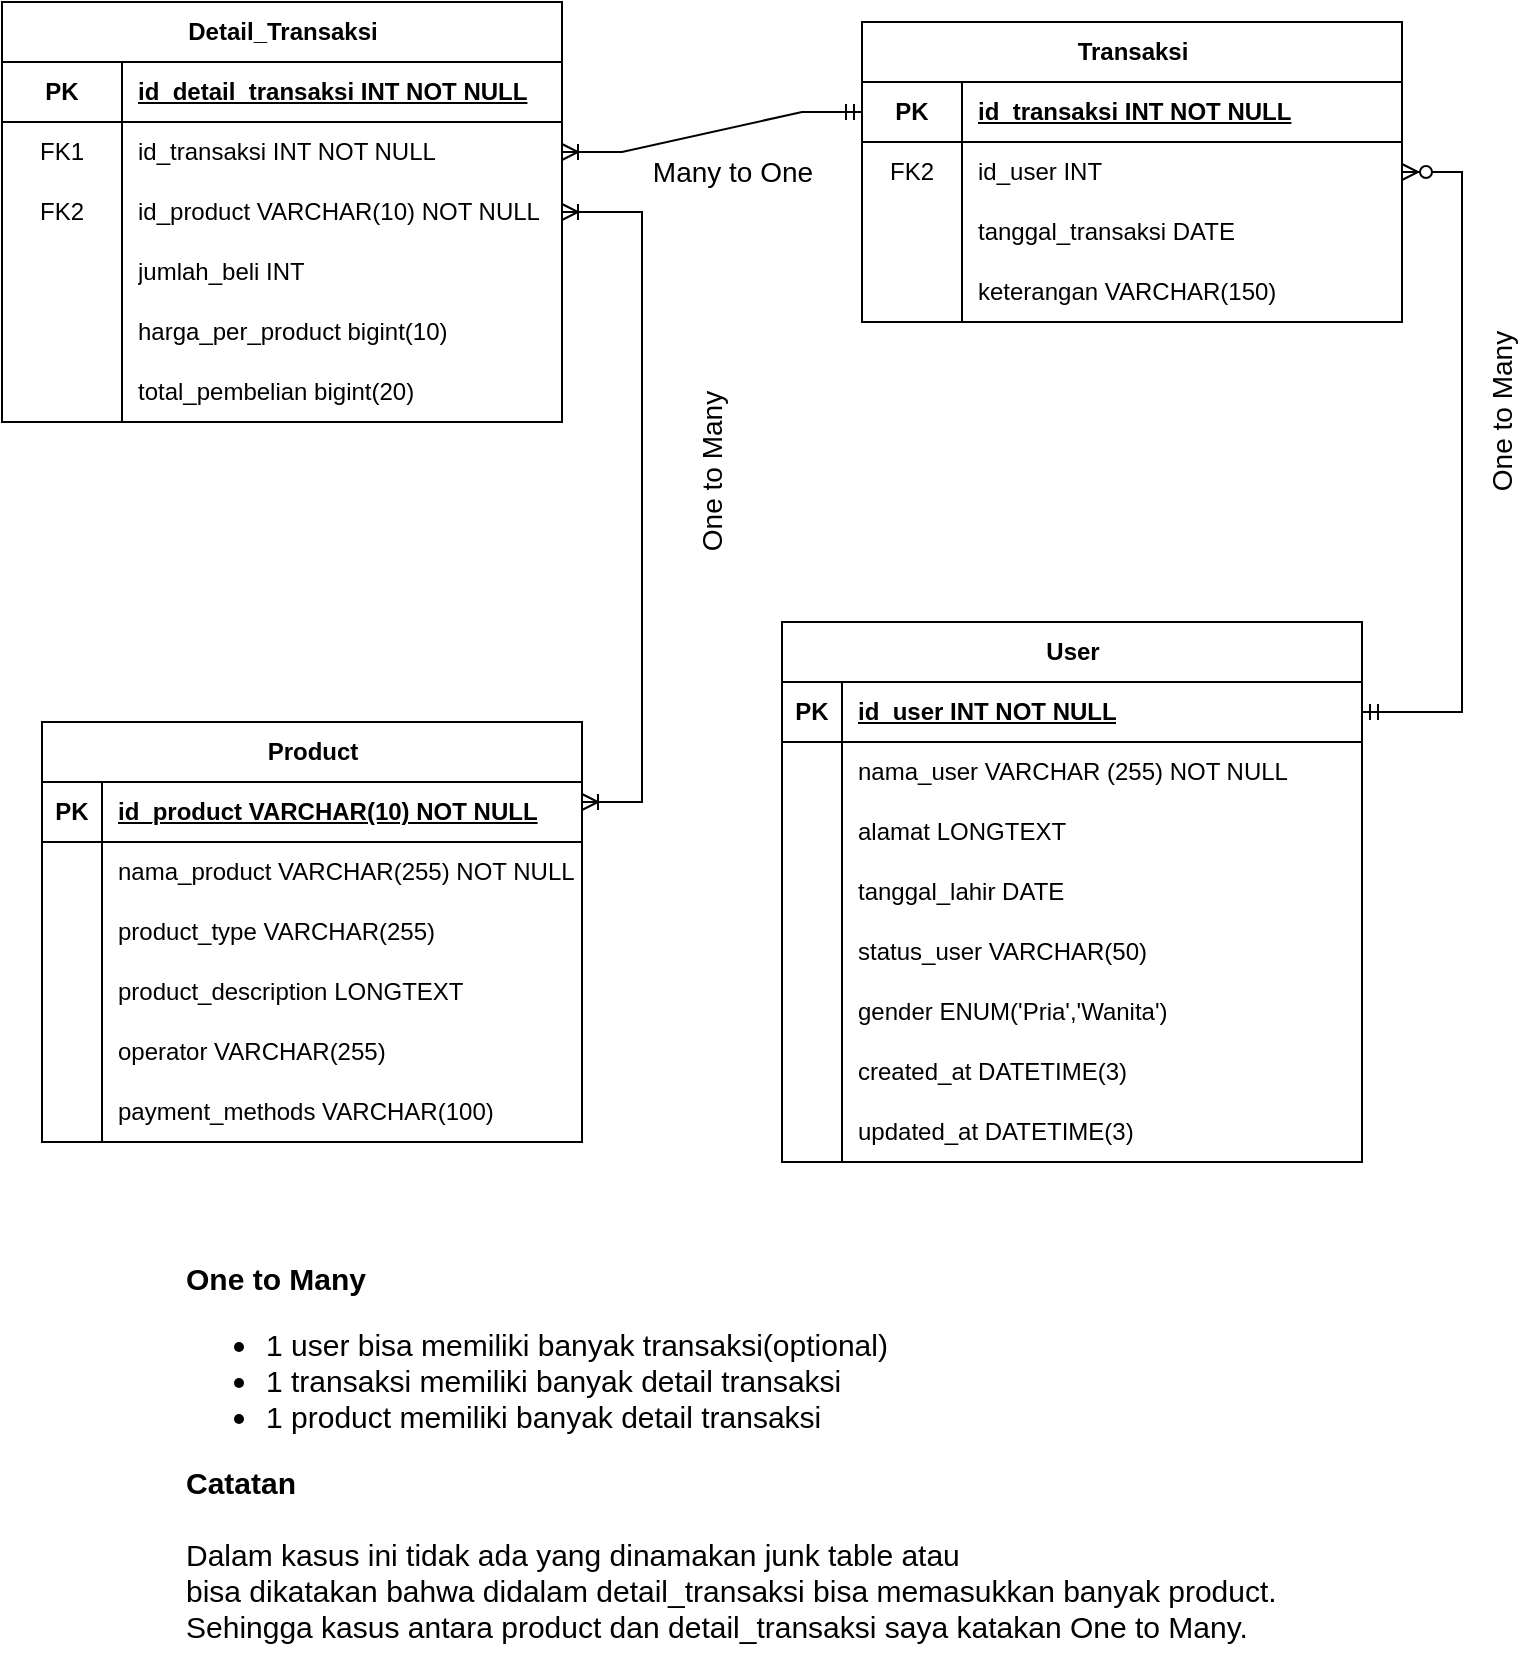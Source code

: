 <mxfile version="21.7.2" type="device">
  <diagram id="R2lEEEUBdFMjLlhIrx00" name="Page-1">
    <mxGraphModel dx="1434" dy="828" grid="1" gridSize="10" guides="1" tooltips="1" connect="1" arrows="1" fold="1" page="1" pageScale="1" pageWidth="850" pageHeight="1100" math="0" shadow="0" extFonts="Permanent Marker^https://fonts.googleapis.com/css?family=Permanent+Marker">
      <root>
        <mxCell id="0" />
        <mxCell id="1" parent="0" />
        <mxCell id="DZ_Etsqo2_gzv5wT6md9-34" value="Detail_Transaksi" style="shape=table;startSize=30;container=1;collapsible=1;childLayout=tableLayout;fixedRows=1;rowLines=0;fontStyle=1;align=center;resizeLast=1;html=1;" parent="1" vertex="1">
          <mxGeometry x="60" y="150" width="280" height="210" as="geometry" />
        </mxCell>
        <mxCell id="DZ_Etsqo2_gzv5wT6md9-35" value="" style="shape=tableRow;horizontal=0;startSize=0;swimlaneHead=0;swimlaneBody=0;fillColor=none;collapsible=0;dropTarget=0;points=[[0,0.5],[1,0.5]];portConstraint=eastwest;top=0;left=0;right=0;bottom=1;" parent="DZ_Etsqo2_gzv5wT6md9-34" vertex="1">
          <mxGeometry y="30" width="280" height="30" as="geometry" />
        </mxCell>
        <mxCell id="DZ_Etsqo2_gzv5wT6md9-36" value="PK" style="shape=partialRectangle;connectable=0;fillColor=none;top=0;left=0;bottom=0;right=0;fontStyle=1;overflow=hidden;whiteSpace=wrap;html=1;" parent="DZ_Etsqo2_gzv5wT6md9-35" vertex="1">
          <mxGeometry width="60" height="30" as="geometry">
            <mxRectangle width="60" height="30" as="alternateBounds" />
          </mxGeometry>
        </mxCell>
        <mxCell id="DZ_Etsqo2_gzv5wT6md9-37" value="id_detail_transaksi INT NOT NULL" style="shape=partialRectangle;connectable=0;fillColor=none;top=0;left=0;bottom=0;right=0;align=left;spacingLeft=6;fontStyle=5;overflow=hidden;whiteSpace=wrap;html=1;" parent="DZ_Etsqo2_gzv5wT6md9-35" vertex="1">
          <mxGeometry x="60" width="220" height="30" as="geometry">
            <mxRectangle width="220" height="30" as="alternateBounds" />
          </mxGeometry>
        </mxCell>
        <mxCell id="hs4XnoJbw1uBeZagdPsW-24" style="shape=tableRow;horizontal=0;startSize=0;swimlaneHead=0;swimlaneBody=0;fillColor=none;collapsible=0;dropTarget=0;points=[[0,0.5],[1,0.5]];portConstraint=eastwest;top=0;left=0;right=0;bottom=0;" parent="DZ_Etsqo2_gzv5wT6md9-34" vertex="1">
          <mxGeometry y="60" width="280" height="30" as="geometry" />
        </mxCell>
        <mxCell id="hs4XnoJbw1uBeZagdPsW-25" value="FK1" style="shape=partialRectangle;connectable=0;fillColor=none;top=0;left=0;bottom=0;right=0;editable=1;overflow=hidden;whiteSpace=wrap;html=1;" parent="hs4XnoJbw1uBeZagdPsW-24" vertex="1">
          <mxGeometry width="60" height="30" as="geometry">
            <mxRectangle width="60" height="30" as="alternateBounds" />
          </mxGeometry>
        </mxCell>
        <mxCell id="hs4XnoJbw1uBeZagdPsW-26" value="id_transaksi INT NOT NULL" style="shape=partialRectangle;connectable=0;fillColor=none;top=0;left=0;bottom=0;right=0;align=left;spacingLeft=6;overflow=hidden;whiteSpace=wrap;html=1;" parent="hs4XnoJbw1uBeZagdPsW-24" vertex="1">
          <mxGeometry x="60" width="220" height="30" as="geometry">
            <mxRectangle width="220" height="30" as="alternateBounds" />
          </mxGeometry>
        </mxCell>
        <mxCell id="DZ_Etsqo2_gzv5wT6md9-38" value="" style="shape=tableRow;horizontal=0;startSize=0;swimlaneHead=0;swimlaneBody=0;fillColor=none;collapsible=0;dropTarget=0;points=[[0,0.5],[1,0.5]];portConstraint=eastwest;top=0;left=0;right=0;bottom=0;" parent="DZ_Etsqo2_gzv5wT6md9-34" vertex="1">
          <mxGeometry y="90" width="280" height="30" as="geometry" />
        </mxCell>
        <mxCell id="DZ_Etsqo2_gzv5wT6md9-39" value="FK2" style="shape=partialRectangle;connectable=0;fillColor=none;top=0;left=0;bottom=0;right=0;editable=1;overflow=hidden;whiteSpace=wrap;html=1;" parent="DZ_Etsqo2_gzv5wT6md9-38" vertex="1">
          <mxGeometry width="60" height="30" as="geometry">
            <mxRectangle width="60" height="30" as="alternateBounds" />
          </mxGeometry>
        </mxCell>
        <mxCell id="DZ_Etsqo2_gzv5wT6md9-40" value="id_product VARCHAR(10) NOT NULL" style="shape=partialRectangle;connectable=0;fillColor=none;top=0;left=0;bottom=0;right=0;align=left;spacingLeft=6;overflow=hidden;whiteSpace=wrap;html=1;" parent="DZ_Etsqo2_gzv5wT6md9-38" vertex="1">
          <mxGeometry x="60" width="220" height="30" as="geometry">
            <mxRectangle width="220" height="30" as="alternateBounds" />
          </mxGeometry>
        </mxCell>
        <mxCell id="DZ_Etsqo2_gzv5wT6md9-44" value="" style="shape=tableRow;horizontal=0;startSize=0;swimlaneHead=0;swimlaneBody=0;fillColor=none;collapsible=0;dropTarget=0;points=[[0,0.5],[1,0.5]];portConstraint=eastwest;top=0;left=0;right=0;bottom=0;" parent="DZ_Etsqo2_gzv5wT6md9-34" vertex="1">
          <mxGeometry y="120" width="280" height="30" as="geometry" />
        </mxCell>
        <mxCell id="DZ_Etsqo2_gzv5wT6md9-45" value="" style="shape=partialRectangle;connectable=0;fillColor=none;top=0;left=0;bottom=0;right=0;editable=1;overflow=hidden;whiteSpace=wrap;html=1;" parent="DZ_Etsqo2_gzv5wT6md9-44" vertex="1">
          <mxGeometry width="60" height="30" as="geometry">
            <mxRectangle width="60" height="30" as="alternateBounds" />
          </mxGeometry>
        </mxCell>
        <mxCell id="DZ_Etsqo2_gzv5wT6md9-46" value="jumlah_beli INT" style="shape=partialRectangle;connectable=0;fillColor=none;top=0;left=0;bottom=0;right=0;align=left;spacingLeft=6;overflow=hidden;whiteSpace=wrap;html=1;" parent="DZ_Etsqo2_gzv5wT6md9-44" vertex="1">
          <mxGeometry x="60" width="220" height="30" as="geometry">
            <mxRectangle width="220" height="30" as="alternateBounds" />
          </mxGeometry>
        </mxCell>
        <mxCell id="DZ_Etsqo2_gzv5wT6md9-47" value="" style="shape=tableRow;horizontal=0;startSize=0;swimlaneHead=0;swimlaneBody=0;fillColor=none;collapsible=0;dropTarget=0;points=[[0,0.5],[1,0.5]];portConstraint=eastwest;top=0;left=0;right=0;bottom=0;" parent="DZ_Etsqo2_gzv5wT6md9-34" vertex="1">
          <mxGeometry y="150" width="280" height="30" as="geometry" />
        </mxCell>
        <mxCell id="DZ_Etsqo2_gzv5wT6md9-48" value="" style="shape=partialRectangle;connectable=0;fillColor=none;top=0;left=0;bottom=0;right=0;editable=1;overflow=hidden;whiteSpace=wrap;html=1;" parent="DZ_Etsqo2_gzv5wT6md9-47" vertex="1">
          <mxGeometry width="60" height="30" as="geometry">
            <mxRectangle width="60" height="30" as="alternateBounds" />
          </mxGeometry>
        </mxCell>
        <mxCell id="DZ_Etsqo2_gzv5wT6md9-49" value="harga_per_product bigint(10)" style="shape=partialRectangle;connectable=0;fillColor=none;top=0;left=0;bottom=0;right=0;align=left;spacingLeft=6;overflow=hidden;whiteSpace=wrap;html=1;" parent="DZ_Etsqo2_gzv5wT6md9-47" vertex="1">
          <mxGeometry x="60" width="220" height="30" as="geometry">
            <mxRectangle width="220" height="30" as="alternateBounds" />
          </mxGeometry>
        </mxCell>
        <mxCell id="hs4XnoJbw1uBeZagdPsW-5" style="shape=tableRow;horizontal=0;startSize=0;swimlaneHead=0;swimlaneBody=0;fillColor=none;collapsible=0;dropTarget=0;points=[[0,0.5],[1,0.5]];portConstraint=eastwest;top=0;left=0;right=0;bottom=0;" parent="DZ_Etsqo2_gzv5wT6md9-34" vertex="1">
          <mxGeometry y="180" width="280" height="30" as="geometry" />
        </mxCell>
        <mxCell id="hs4XnoJbw1uBeZagdPsW-6" style="shape=partialRectangle;connectable=0;fillColor=none;top=0;left=0;bottom=0;right=0;editable=1;overflow=hidden;whiteSpace=wrap;html=1;" parent="hs4XnoJbw1uBeZagdPsW-5" vertex="1">
          <mxGeometry width="60" height="30" as="geometry">
            <mxRectangle width="60" height="30" as="alternateBounds" />
          </mxGeometry>
        </mxCell>
        <mxCell id="hs4XnoJbw1uBeZagdPsW-7" value="total_pembelian bigint(20)" style="shape=partialRectangle;connectable=0;fillColor=none;top=0;left=0;bottom=0;right=0;align=left;spacingLeft=6;overflow=hidden;whiteSpace=wrap;html=1;" parent="hs4XnoJbw1uBeZagdPsW-5" vertex="1">
          <mxGeometry x="60" width="220" height="30" as="geometry">
            <mxRectangle width="220" height="30" as="alternateBounds" />
          </mxGeometry>
        </mxCell>
        <mxCell id="DZ_Etsqo2_gzv5wT6md9-75" value="Transaksi" style="shape=table;startSize=30;container=1;collapsible=1;childLayout=tableLayout;fixedRows=1;rowLines=0;fontStyle=1;align=center;resizeLast=1;html=1;" parent="1" vertex="1">
          <mxGeometry x="490" y="160" width="270" height="150" as="geometry" />
        </mxCell>
        <mxCell id="DZ_Etsqo2_gzv5wT6md9-76" value="" style="shape=tableRow;horizontal=0;startSize=0;swimlaneHead=0;swimlaneBody=0;fillColor=none;collapsible=0;dropTarget=0;points=[[0,0.5],[1,0.5]];portConstraint=eastwest;top=0;left=0;right=0;bottom=1;" parent="DZ_Etsqo2_gzv5wT6md9-75" vertex="1">
          <mxGeometry y="30" width="270" height="30" as="geometry" />
        </mxCell>
        <mxCell id="DZ_Etsqo2_gzv5wT6md9-77" value="PK" style="shape=partialRectangle;connectable=0;fillColor=none;top=0;left=0;bottom=0;right=0;fontStyle=1;overflow=hidden;whiteSpace=wrap;html=1;" parent="DZ_Etsqo2_gzv5wT6md9-76" vertex="1">
          <mxGeometry width="50" height="30" as="geometry">
            <mxRectangle width="50" height="30" as="alternateBounds" />
          </mxGeometry>
        </mxCell>
        <mxCell id="DZ_Etsqo2_gzv5wT6md9-78" value="id_transaksi INT NOT NULL" style="shape=partialRectangle;connectable=0;fillColor=none;top=0;left=0;bottom=0;right=0;align=left;spacingLeft=6;fontStyle=5;overflow=hidden;whiteSpace=wrap;html=1;" parent="DZ_Etsqo2_gzv5wT6md9-76" vertex="1">
          <mxGeometry x="50" width="220" height="30" as="geometry">
            <mxRectangle width="220" height="30" as="alternateBounds" />
          </mxGeometry>
        </mxCell>
        <mxCell id="DZ_Etsqo2_gzv5wT6md9-79" value="" style="shape=tableRow;horizontal=0;startSize=0;swimlaneHead=0;swimlaneBody=0;fillColor=none;collapsible=0;dropTarget=0;points=[[0,0.5],[1,0.5]];portConstraint=eastwest;top=0;left=0;right=0;bottom=0;" parent="DZ_Etsqo2_gzv5wT6md9-75" vertex="1">
          <mxGeometry y="60" width="270" height="30" as="geometry" />
        </mxCell>
        <mxCell id="DZ_Etsqo2_gzv5wT6md9-80" value="FK2" style="shape=partialRectangle;connectable=0;fillColor=none;top=0;left=0;bottom=0;right=0;editable=1;overflow=hidden;whiteSpace=wrap;html=1;" parent="DZ_Etsqo2_gzv5wT6md9-79" vertex="1">
          <mxGeometry width="50" height="30" as="geometry">
            <mxRectangle width="50" height="30" as="alternateBounds" />
          </mxGeometry>
        </mxCell>
        <mxCell id="DZ_Etsqo2_gzv5wT6md9-81" value="id_user INT" style="shape=partialRectangle;connectable=0;fillColor=none;top=0;left=0;bottom=0;right=0;align=left;spacingLeft=6;overflow=hidden;whiteSpace=wrap;html=1;" parent="DZ_Etsqo2_gzv5wT6md9-79" vertex="1">
          <mxGeometry x="50" width="220" height="30" as="geometry">
            <mxRectangle width="220" height="30" as="alternateBounds" />
          </mxGeometry>
        </mxCell>
        <mxCell id="DZ_Etsqo2_gzv5wT6md9-82" value="" style="shape=tableRow;horizontal=0;startSize=0;swimlaneHead=0;swimlaneBody=0;fillColor=none;collapsible=0;dropTarget=0;points=[[0,0.5],[1,0.5]];portConstraint=eastwest;top=0;left=0;right=0;bottom=0;" parent="DZ_Etsqo2_gzv5wT6md9-75" vertex="1">
          <mxGeometry y="90" width="270" height="30" as="geometry" />
        </mxCell>
        <mxCell id="DZ_Etsqo2_gzv5wT6md9-83" value="" style="shape=partialRectangle;connectable=0;fillColor=none;top=0;left=0;bottom=0;right=0;editable=1;overflow=hidden;whiteSpace=wrap;html=1;" parent="DZ_Etsqo2_gzv5wT6md9-82" vertex="1">
          <mxGeometry width="50" height="30" as="geometry">
            <mxRectangle width="50" height="30" as="alternateBounds" />
          </mxGeometry>
        </mxCell>
        <mxCell id="DZ_Etsqo2_gzv5wT6md9-84" value="tanggal_transaksi DATE" style="shape=partialRectangle;connectable=0;fillColor=none;top=0;left=0;bottom=0;right=0;align=left;spacingLeft=6;overflow=hidden;whiteSpace=wrap;html=1;" parent="DZ_Etsqo2_gzv5wT6md9-82" vertex="1">
          <mxGeometry x="50" width="220" height="30" as="geometry">
            <mxRectangle width="220" height="30" as="alternateBounds" />
          </mxGeometry>
        </mxCell>
        <mxCell id="hs4XnoJbw1uBeZagdPsW-31" style="shape=tableRow;horizontal=0;startSize=0;swimlaneHead=0;swimlaneBody=0;fillColor=none;collapsible=0;dropTarget=0;points=[[0,0.5],[1,0.5]];portConstraint=eastwest;top=0;left=0;right=0;bottom=0;" parent="DZ_Etsqo2_gzv5wT6md9-75" vertex="1">
          <mxGeometry y="120" width="270" height="30" as="geometry" />
        </mxCell>
        <mxCell id="hs4XnoJbw1uBeZagdPsW-32" style="shape=partialRectangle;connectable=0;fillColor=none;top=0;left=0;bottom=0;right=0;editable=1;overflow=hidden;whiteSpace=wrap;html=1;" parent="hs4XnoJbw1uBeZagdPsW-31" vertex="1">
          <mxGeometry width="50" height="30" as="geometry">
            <mxRectangle width="50" height="30" as="alternateBounds" />
          </mxGeometry>
        </mxCell>
        <mxCell id="hs4XnoJbw1uBeZagdPsW-33" value="keterangan VARCHAR(150)" style="shape=partialRectangle;connectable=0;fillColor=none;top=0;left=0;bottom=0;right=0;align=left;spacingLeft=6;overflow=hidden;whiteSpace=wrap;html=1;" parent="hs4XnoJbw1uBeZagdPsW-31" vertex="1">
          <mxGeometry x="50" width="220" height="30" as="geometry">
            <mxRectangle width="220" height="30" as="alternateBounds" />
          </mxGeometry>
        </mxCell>
        <mxCell id="DZ_Etsqo2_gzv5wT6md9-88" value="Product" style="shape=table;startSize=30;container=1;collapsible=1;childLayout=tableLayout;fixedRows=1;rowLines=0;fontStyle=1;align=center;resizeLast=1;html=1;" parent="1" vertex="1">
          <mxGeometry x="80" y="510" width="270" height="210" as="geometry" />
        </mxCell>
        <mxCell id="DZ_Etsqo2_gzv5wT6md9-89" value="" style="shape=tableRow;horizontal=0;startSize=0;swimlaneHead=0;swimlaneBody=0;fillColor=none;collapsible=0;dropTarget=0;points=[[0,0.5],[1,0.5]];portConstraint=eastwest;top=0;left=0;right=0;bottom=1;" parent="DZ_Etsqo2_gzv5wT6md9-88" vertex="1">
          <mxGeometry y="30" width="270" height="30" as="geometry" />
        </mxCell>
        <mxCell id="DZ_Etsqo2_gzv5wT6md9-90" value="PK" style="shape=partialRectangle;connectable=0;fillColor=none;top=0;left=0;bottom=0;right=0;fontStyle=1;overflow=hidden;whiteSpace=wrap;html=1;" parent="DZ_Etsqo2_gzv5wT6md9-89" vertex="1">
          <mxGeometry width="30" height="30" as="geometry">
            <mxRectangle width="30" height="30" as="alternateBounds" />
          </mxGeometry>
        </mxCell>
        <mxCell id="DZ_Etsqo2_gzv5wT6md9-91" value="id_product VARCHAR(10) NOT NULL" style="shape=partialRectangle;connectable=0;fillColor=none;top=0;left=0;bottom=0;right=0;align=left;spacingLeft=6;fontStyle=5;overflow=hidden;whiteSpace=wrap;html=1;" parent="DZ_Etsqo2_gzv5wT6md9-89" vertex="1">
          <mxGeometry x="30" width="240" height="30" as="geometry">
            <mxRectangle width="240" height="30" as="alternateBounds" />
          </mxGeometry>
        </mxCell>
        <mxCell id="DZ_Etsqo2_gzv5wT6md9-92" value="" style="shape=tableRow;horizontal=0;startSize=0;swimlaneHead=0;swimlaneBody=0;fillColor=none;collapsible=0;dropTarget=0;points=[[0,0.5],[1,0.5]];portConstraint=eastwest;top=0;left=0;right=0;bottom=0;" parent="DZ_Etsqo2_gzv5wT6md9-88" vertex="1">
          <mxGeometry y="60" width="270" height="30" as="geometry" />
        </mxCell>
        <mxCell id="DZ_Etsqo2_gzv5wT6md9-93" value="" style="shape=partialRectangle;connectable=0;fillColor=none;top=0;left=0;bottom=0;right=0;editable=1;overflow=hidden;whiteSpace=wrap;html=1;" parent="DZ_Etsqo2_gzv5wT6md9-92" vertex="1">
          <mxGeometry width="30" height="30" as="geometry">
            <mxRectangle width="30" height="30" as="alternateBounds" />
          </mxGeometry>
        </mxCell>
        <mxCell id="DZ_Etsqo2_gzv5wT6md9-94" value="nama_product VARCHAR(255) NOT NULL" style="shape=partialRectangle;connectable=0;fillColor=none;top=0;left=0;bottom=0;right=0;align=left;spacingLeft=6;overflow=hidden;whiteSpace=wrap;html=1;" parent="DZ_Etsqo2_gzv5wT6md9-92" vertex="1">
          <mxGeometry x="30" width="240" height="30" as="geometry">
            <mxRectangle width="240" height="30" as="alternateBounds" />
          </mxGeometry>
        </mxCell>
        <mxCell id="DZ_Etsqo2_gzv5wT6md9-95" value="" style="shape=tableRow;horizontal=0;startSize=0;swimlaneHead=0;swimlaneBody=0;fillColor=none;collapsible=0;dropTarget=0;points=[[0,0.5],[1,0.5]];portConstraint=eastwest;top=0;left=0;right=0;bottom=0;" parent="DZ_Etsqo2_gzv5wT6md9-88" vertex="1">
          <mxGeometry y="90" width="270" height="30" as="geometry" />
        </mxCell>
        <mxCell id="DZ_Etsqo2_gzv5wT6md9-96" value="" style="shape=partialRectangle;connectable=0;fillColor=none;top=0;left=0;bottom=0;right=0;editable=1;overflow=hidden;whiteSpace=wrap;html=1;" parent="DZ_Etsqo2_gzv5wT6md9-95" vertex="1">
          <mxGeometry width="30" height="30" as="geometry">
            <mxRectangle width="30" height="30" as="alternateBounds" />
          </mxGeometry>
        </mxCell>
        <mxCell id="DZ_Etsqo2_gzv5wT6md9-97" value="product_type VARCHAR(255)" style="shape=partialRectangle;connectable=0;fillColor=none;top=0;left=0;bottom=0;right=0;align=left;spacingLeft=6;overflow=hidden;whiteSpace=wrap;html=1;" parent="DZ_Etsqo2_gzv5wT6md9-95" vertex="1">
          <mxGeometry x="30" width="240" height="30" as="geometry">
            <mxRectangle width="240" height="30" as="alternateBounds" />
          </mxGeometry>
        </mxCell>
        <mxCell id="DZ_Etsqo2_gzv5wT6md9-98" value="" style="shape=tableRow;horizontal=0;startSize=0;swimlaneHead=0;swimlaneBody=0;fillColor=none;collapsible=0;dropTarget=0;points=[[0,0.5],[1,0.5]];portConstraint=eastwest;top=0;left=0;right=0;bottom=0;" parent="DZ_Etsqo2_gzv5wT6md9-88" vertex="1">
          <mxGeometry y="120" width="270" height="30" as="geometry" />
        </mxCell>
        <mxCell id="DZ_Etsqo2_gzv5wT6md9-99" value="" style="shape=partialRectangle;connectable=0;fillColor=none;top=0;left=0;bottom=0;right=0;editable=1;overflow=hidden;whiteSpace=wrap;html=1;" parent="DZ_Etsqo2_gzv5wT6md9-98" vertex="1">
          <mxGeometry width="30" height="30" as="geometry">
            <mxRectangle width="30" height="30" as="alternateBounds" />
          </mxGeometry>
        </mxCell>
        <mxCell id="DZ_Etsqo2_gzv5wT6md9-100" value="product_description LONGTEXT" style="shape=partialRectangle;connectable=0;fillColor=none;top=0;left=0;bottom=0;right=0;align=left;spacingLeft=6;overflow=hidden;whiteSpace=wrap;html=1;" parent="DZ_Etsqo2_gzv5wT6md9-98" vertex="1">
          <mxGeometry x="30" width="240" height="30" as="geometry">
            <mxRectangle width="240" height="30" as="alternateBounds" />
          </mxGeometry>
        </mxCell>
        <mxCell id="DZ_Etsqo2_gzv5wT6md9-101" value="" style="shape=tableRow;horizontal=0;startSize=0;swimlaneHead=0;swimlaneBody=0;fillColor=none;collapsible=0;dropTarget=0;points=[[0,0.5],[1,0.5]];portConstraint=eastwest;top=0;left=0;right=0;bottom=0;" parent="DZ_Etsqo2_gzv5wT6md9-88" vertex="1">
          <mxGeometry y="150" width="270" height="30" as="geometry" />
        </mxCell>
        <mxCell id="DZ_Etsqo2_gzv5wT6md9-102" value="" style="shape=partialRectangle;connectable=0;fillColor=none;top=0;left=0;bottom=0;right=0;editable=1;overflow=hidden;whiteSpace=wrap;html=1;" parent="DZ_Etsqo2_gzv5wT6md9-101" vertex="1">
          <mxGeometry width="30" height="30" as="geometry">
            <mxRectangle width="30" height="30" as="alternateBounds" />
          </mxGeometry>
        </mxCell>
        <mxCell id="DZ_Etsqo2_gzv5wT6md9-103" value="operator VARCHAR(255)" style="shape=partialRectangle;connectable=0;fillColor=none;top=0;left=0;bottom=0;right=0;align=left;spacingLeft=6;overflow=hidden;whiteSpace=wrap;html=1;" parent="DZ_Etsqo2_gzv5wT6md9-101" vertex="1">
          <mxGeometry x="30" width="240" height="30" as="geometry">
            <mxRectangle width="240" height="30" as="alternateBounds" />
          </mxGeometry>
        </mxCell>
        <mxCell id="DZ_Etsqo2_gzv5wT6md9-104" value="" style="shape=tableRow;horizontal=0;startSize=0;swimlaneHead=0;swimlaneBody=0;fillColor=none;collapsible=0;dropTarget=0;points=[[0,0.5],[1,0.5]];portConstraint=eastwest;top=0;left=0;right=0;bottom=0;" parent="DZ_Etsqo2_gzv5wT6md9-88" vertex="1">
          <mxGeometry y="180" width="270" height="30" as="geometry" />
        </mxCell>
        <mxCell id="DZ_Etsqo2_gzv5wT6md9-105" value="" style="shape=partialRectangle;connectable=0;fillColor=none;top=0;left=0;bottom=0;right=0;editable=1;overflow=hidden;whiteSpace=wrap;html=1;" parent="DZ_Etsqo2_gzv5wT6md9-104" vertex="1">
          <mxGeometry width="30" height="30" as="geometry">
            <mxRectangle width="30" height="30" as="alternateBounds" />
          </mxGeometry>
        </mxCell>
        <mxCell id="DZ_Etsqo2_gzv5wT6md9-106" value="payment_methods VARCHAR(100)" style="shape=partialRectangle;connectable=0;fillColor=none;top=0;left=0;bottom=0;right=0;align=left;spacingLeft=6;overflow=hidden;whiteSpace=wrap;html=1;" parent="DZ_Etsqo2_gzv5wT6md9-104" vertex="1">
          <mxGeometry x="30" width="240" height="30" as="geometry">
            <mxRectangle width="240" height="30" as="alternateBounds" />
          </mxGeometry>
        </mxCell>
        <mxCell id="DZ_Etsqo2_gzv5wT6md9-107" value="User" style="shape=table;startSize=30;container=1;collapsible=1;childLayout=tableLayout;fixedRows=1;rowLines=0;fontStyle=1;align=center;resizeLast=1;html=1;" parent="1" vertex="1">
          <mxGeometry x="450" y="460" width="290" height="270" as="geometry" />
        </mxCell>
        <mxCell id="DZ_Etsqo2_gzv5wT6md9-108" value="" style="shape=tableRow;horizontal=0;startSize=0;swimlaneHead=0;swimlaneBody=0;fillColor=none;collapsible=0;dropTarget=0;points=[[0,0.5],[1,0.5]];portConstraint=eastwest;top=0;left=0;right=0;bottom=1;" parent="DZ_Etsqo2_gzv5wT6md9-107" vertex="1">
          <mxGeometry y="30" width="290" height="30" as="geometry" />
        </mxCell>
        <mxCell id="DZ_Etsqo2_gzv5wT6md9-109" value="PK" style="shape=partialRectangle;connectable=0;fillColor=none;top=0;left=0;bottom=0;right=0;fontStyle=1;overflow=hidden;whiteSpace=wrap;html=1;" parent="DZ_Etsqo2_gzv5wT6md9-108" vertex="1">
          <mxGeometry width="30" height="30" as="geometry">
            <mxRectangle width="30" height="30" as="alternateBounds" />
          </mxGeometry>
        </mxCell>
        <mxCell id="DZ_Etsqo2_gzv5wT6md9-110" value="id_user INT NOT NULL" style="shape=partialRectangle;connectable=0;fillColor=none;top=0;left=0;bottom=0;right=0;align=left;spacingLeft=6;fontStyle=5;overflow=hidden;whiteSpace=wrap;html=1;" parent="DZ_Etsqo2_gzv5wT6md9-108" vertex="1">
          <mxGeometry x="30" width="260" height="30" as="geometry">
            <mxRectangle width="260" height="30" as="alternateBounds" />
          </mxGeometry>
        </mxCell>
        <mxCell id="DZ_Etsqo2_gzv5wT6md9-111" value="" style="shape=tableRow;horizontal=0;startSize=0;swimlaneHead=0;swimlaneBody=0;fillColor=none;collapsible=0;dropTarget=0;points=[[0,0.5],[1,0.5]];portConstraint=eastwest;top=0;left=0;right=0;bottom=0;" parent="DZ_Etsqo2_gzv5wT6md9-107" vertex="1">
          <mxGeometry y="60" width="290" height="30" as="geometry" />
        </mxCell>
        <mxCell id="DZ_Etsqo2_gzv5wT6md9-112" value="" style="shape=partialRectangle;connectable=0;fillColor=none;top=0;left=0;bottom=0;right=0;editable=1;overflow=hidden;whiteSpace=wrap;html=1;" parent="DZ_Etsqo2_gzv5wT6md9-111" vertex="1">
          <mxGeometry width="30" height="30" as="geometry">
            <mxRectangle width="30" height="30" as="alternateBounds" />
          </mxGeometry>
        </mxCell>
        <mxCell id="DZ_Etsqo2_gzv5wT6md9-113" value="nama_user VARCHAR (255) NOT NULL" style="shape=partialRectangle;connectable=0;fillColor=none;top=0;left=0;bottom=0;right=0;align=left;spacingLeft=6;overflow=hidden;whiteSpace=wrap;html=1;" parent="DZ_Etsqo2_gzv5wT6md9-111" vertex="1">
          <mxGeometry x="30" width="260" height="30" as="geometry">
            <mxRectangle width="260" height="30" as="alternateBounds" />
          </mxGeometry>
        </mxCell>
        <mxCell id="DZ_Etsqo2_gzv5wT6md9-114" value="" style="shape=tableRow;horizontal=0;startSize=0;swimlaneHead=0;swimlaneBody=0;fillColor=none;collapsible=0;dropTarget=0;points=[[0,0.5],[1,0.5]];portConstraint=eastwest;top=0;left=0;right=0;bottom=0;" parent="DZ_Etsqo2_gzv5wT6md9-107" vertex="1">
          <mxGeometry y="90" width="290" height="30" as="geometry" />
        </mxCell>
        <mxCell id="DZ_Etsqo2_gzv5wT6md9-115" value="" style="shape=partialRectangle;connectable=0;fillColor=none;top=0;left=0;bottom=0;right=0;editable=1;overflow=hidden;whiteSpace=wrap;html=1;" parent="DZ_Etsqo2_gzv5wT6md9-114" vertex="1">
          <mxGeometry width="30" height="30" as="geometry">
            <mxRectangle width="30" height="30" as="alternateBounds" />
          </mxGeometry>
        </mxCell>
        <mxCell id="DZ_Etsqo2_gzv5wT6md9-116" value="alamat LONGTEXT" style="shape=partialRectangle;connectable=0;fillColor=none;top=0;left=0;bottom=0;right=0;align=left;spacingLeft=6;overflow=hidden;whiteSpace=wrap;html=1;" parent="DZ_Etsqo2_gzv5wT6md9-114" vertex="1">
          <mxGeometry x="30" width="260" height="30" as="geometry">
            <mxRectangle width="260" height="30" as="alternateBounds" />
          </mxGeometry>
        </mxCell>
        <mxCell id="DZ_Etsqo2_gzv5wT6md9-117" value="" style="shape=tableRow;horizontal=0;startSize=0;swimlaneHead=0;swimlaneBody=0;fillColor=none;collapsible=0;dropTarget=0;points=[[0,0.5],[1,0.5]];portConstraint=eastwest;top=0;left=0;right=0;bottom=0;" parent="DZ_Etsqo2_gzv5wT6md9-107" vertex="1">
          <mxGeometry y="120" width="290" height="30" as="geometry" />
        </mxCell>
        <mxCell id="DZ_Etsqo2_gzv5wT6md9-118" value="" style="shape=partialRectangle;connectable=0;fillColor=none;top=0;left=0;bottom=0;right=0;editable=1;overflow=hidden;whiteSpace=wrap;html=1;" parent="DZ_Etsqo2_gzv5wT6md9-117" vertex="1">
          <mxGeometry width="30" height="30" as="geometry">
            <mxRectangle width="30" height="30" as="alternateBounds" />
          </mxGeometry>
        </mxCell>
        <mxCell id="DZ_Etsqo2_gzv5wT6md9-119" value="tanggal_lahir DATE" style="shape=partialRectangle;connectable=0;fillColor=none;top=0;left=0;bottom=0;right=0;align=left;spacingLeft=6;overflow=hidden;whiteSpace=wrap;html=1;" parent="DZ_Etsqo2_gzv5wT6md9-117" vertex="1">
          <mxGeometry x="30" width="260" height="30" as="geometry">
            <mxRectangle width="260" height="30" as="alternateBounds" />
          </mxGeometry>
        </mxCell>
        <mxCell id="DZ_Etsqo2_gzv5wT6md9-120" value="" style="shape=tableRow;horizontal=0;startSize=0;swimlaneHead=0;swimlaneBody=0;fillColor=none;collapsible=0;dropTarget=0;points=[[0,0.5],[1,0.5]];portConstraint=eastwest;top=0;left=0;right=0;bottom=0;" parent="DZ_Etsqo2_gzv5wT6md9-107" vertex="1">
          <mxGeometry y="150" width="290" height="30" as="geometry" />
        </mxCell>
        <mxCell id="DZ_Etsqo2_gzv5wT6md9-121" value="" style="shape=partialRectangle;connectable=0;fillColor=none;top=0;left=0;bottom=0;right=0;editable=1;overflow=hidden;whiteSpace=wrap;html=1;" parent="DZ_Etsqo2_gzv5wT6md9-120" vertex="1">
          <mxGeometry width="30" height="30" as="geometry">
            <mxRectangle width="30" height="30" as="alternateBounds" />
          </mxGeometry>
        </mxCell>
        <mxCell id="DZ_Etsqo2_gzv5wT6md9-122" value="status_user VARCHAR(50)" style="shape=partialRectangle;connectable=0;fillColor=none;top=0;left=0;bottom=0;right=0;align=left;spacingLeft=6;overflow=hidden;whiteSpace=wrap;html=1;" parent="DZ_Etsqo2_gzv5wT6md9-120" vertex="1">
          <mxGeometry x="30" width="260" height="30" as="geometry">
            <mxRectangle width="260" height="30" as="alternateBounds" />
          </mxGeometry>
        </mxCell>
        <mxCell id="DZ_Etsqo2_gzv5wT6md9-123" value="" style="shape=tableRow;horizontal=0;startSize=0;swimlaneHead=0;swimlaneBody=0;fillColor=none;collapsible=0;dropTarget=0;points=[[0,0.5],[1,0.5]];portConstraint=eastwest;top=0;left=0;right=0;bottom=0;" parent="DZ_Etsqo2_gzv5wT6md9-107" vertex="1">
          <mxGeometry y="180" width="290" height="30" as="geometry" />
        </mxCell>
        <mxCell id="DZ_Etsqo2_gzv5wT6md9-124" value="" style="shape=partialRectangle;connectable=0;fillColor=none;top=0;left=0;bottom=0;right=0;editable=1;overflow=hidden;whiteSpace=wrap;html=1;" parent="DZ_Etsqo2_gzv5wT6md9-123" vertex="1">
          <mxGeometry width="30" height="30" as="geometry">
            <mxRectangle width="30" height="30" as="alternateBounds" />
          </mxGeometry>
        </mxCell>
        <mxCell id="DZ_Etsqo2_gzv5wT6md9-125" value="gender ENUM(&#39;Pria&#39;,&#39;Wanita&#39;)" style="shape=partialRectangle;connectable=0;fillColor=none;top=0;left=0;bottom=0;right=0;align=left;spacingLeft=6;overflow=hidden;whiteSpace=wrap;html=1;" parent="DZ_Etsqo2_gzv5wT6md9-123" vertex="1">
          <mxGeometry x="30" width="260" height="30" as="geometry">
            <mxRectangle width="260" height="30" as="alternateBounds" />
          </mxGeometry>
        </mxCell>
        <mxCell id="DZ_Etsqo2_gzv5wT6md9-145" value="" style="shape=tableRow;horizontal=0;startSize=0;swimlaneHead=0;swimlaneBody=0;fillColor=none;collapsible=0;dropTarget=0;points=[[0,0.5],[1,0.5]];portConstraint=eastwest;top=0;left=0;right=0;bottom=0;" parent="DZ_Etsqo2_gzv5wT6md9-107" vertex="1">
          <mxGeometry y="210" width="290" height="30" as="geometry" />
        </mxCell>
        <mxCell id="DZ_Etsqo2_gzv5wT6md9-146" value="" style="shape=partialRectangle;connectable=0;fillColor=none;top=0;left=0;bottom=0;right=0;editable=1;overflow=hidden;whiteSpace=wrap;html=1;" parent="DZ_Etsqo2_gzv5wT6md9-145" vertex="1">
          <mxGeometry width="30" height="30" as="geometry">
            <mxRectangle width="30" height="30" as="alternateBounds" />
          </mxGeometry>
        </mxCell>
        <mxCell id="DZ_Etsqo2_gzv5wT6md9-147" value="created_at DATETIME(3)" style="shape=partialRectangle;connectable=0;fillColor=none;top=0;left=0;bottom=0;right=0;align=left;spacingLeft=6;overflow=hidden;whiteSpace=wrap;html=1;" parent="DZ_Etsqo2_gzv5wT6md9-145" vertex="1">
          <mxGeometry x="30" width="260" height="30" as="geometry">
            <mxRectangle width="260" height="30" as="alternateBounds" />
          </mxGeometry>
        </mxCell>
        <mxCell id="DZ_Etsqo2_gzv5wT6md9-148" value="" style="shape=tableRow;horizontal=0;startSize=0;swimlaneHead=0;swimlaneBody=0;fillColor=none;collapsible=0;dropTarget=0;points=[[0,0.5],[1,0.5]];portConstraint=eastwest;top=0;left=0;right=0;bottom=0;" parent="DZ_Etsqo2_gzv5wT6md9-107" vertex="1">
          <mxGeometry y="240" width="290" height="30" as="geometry" />
        </mxCell>
        <mxCell id="DZ_Etsqo2_gzv5wT6md9-149" value="" style="shape=partialRectangle;connectable=0;fillColor=none;top=0;left=0;bottom=0;right=0;editable=1;overflow=hidden;whiteSpace=wrap;html=1;" parent="DZ_Etsqo2_gzv5wT6md9-148" vertex="1">
          <mxGeometry width="30" height="30" as="geometry">
            <mxRectangle width="30" height="30" as="alternateBounds" />
          </mxGeometry>
        </mxCell>
        <mxCell id="DZ_Etsqo2_gzv5wT6md9-150" value="updated_at DATETIME(3)" style="shape=partialRectangle;connectable=0;fillColor=none;top=0;left=0;bottom=0;right=0;align=left;spacingLeft=6;overflow=hidden;whiteSpace=wrap;html=1;" parent="DZ_Etsqo2_gzv5wT6md9-148" vertex="1">
          <mxGeometry x="30" width="260" height="30" as="geometry">
            <mxRectangle width="260" height="30" as="alternateBounds" />
          </mxGeometry>
        </mxCell>
        <mxCell id="DZ_Etsqo2_gzv5wT6md9-152" value="" style="edgeStyle=entityRelationEdgeStyle;fontSize=12;html=1;endArrow=ERzeroToMany;startArrow=ERmandOne;rounded=0;exitX=1;exitY=0.5;exitDx=0;exitDy=0;" parent="1" source="DZ_Etsqo2_gzv5wT6md9-108" target="DZ_Etsqo2_gzv5wT6md9-79" edge="1">
          <mxGeometry width="100" height="100" relative="1" as="geometry">
            <mxPoint x="780" y="495" as="sourcePoint" />
            <mxPoint x="800" y="220" as="targetPoint" />
            <Array as="points">
              <mxPoint x="800" y="210" />
            </Array>
          </mxGeometry>
        </mxCell>
        <mxCell id="DZ_Etsqo2_gzv5wT6md9-153" value="" style="edgeStyle=entityRelationEdgeStyle;fontSize=12;html=1;endArrow=ERoneToMany;startArrow=ERmandOne;rounded=0;exitX=0;exitY=0.5;exitDx=0;exitDy=0;entryX=1;entryY=0.5;entryDx=0;entryDy=0;" parent="1" source="DZ_Etsqo2_gzv5wT6md9-76" target="hs4XnoJbw1uBeZagdPsW-24" edge="1">
          <mxGeometry width="100" height="100" relative="1" as="geometry">
            <mxPoint x="330" y="540" as="sourcePoint" />
            <mxPoint x="430" y="440" as="targetPoint" />
          </mxGeometry>
        </mxCell>
        <mxCell id="DZ_Etsqo2_gzv5wT6md9-159" value="" style="edgeStyle=entityRelationEdgeStyle;fontSize=12;html=1;endArrow=ERoneToMany;startArrow=ERoneToMany;rounded=0;" parent="1" target="DZ_Etsqo2_gzv5wT6md9-38" edge="1">
          <mxGeometry width="100" height="100" relative="1" as="geometry">
            <mxPoint x="350" y="550" as="sourcePoint" />
            <mxPoint x="450" y="450" as="targetPoint" />
          </mxGeometry>
        </mxCell>
        <mxCell id="DZ_Etsqo2_gzv5wT6md9-160" value="&lt;div style=&quot;font-size: 15px;&quot;&gt;&lt;b&gt;One to Many&lt;/b&gt;&lt;/div&gt;&lt;div style=&quot;&quot;&gt;&lt;ul style=&quot;font-size: 15px;&quot;&gt;&lt;li&gt;&lt;font style=&quot;font-size: 15px;&quot;&gt;1 user bisa memiliki banyak transaksi(optional)&lt;/font&gt;&lt;/li&gt;&lt;li&gt;&lt;font style=&quot;font-size: 15px;&quot;&gt;1 transaksi memiliki banyak detail transaksi&lt;/font&gt;&lt;/li&gt;&lt;li&gt;&lt;font style=&quot;font-size: 15px;&quot;&gt;1 product memiliki banyak detail transaksi&amp;nbsp;&lt;/font&gt;&lt;/li&gt;&lt;/ul&gt;&lt;span style=&quot;font-size: 15px;&quot;&gt;&lt;b&gt;Catatan&lt;/b&gt;&lt;/span&gt;&lt;/div&gt;&lt;div style=&quot;&quot;&gt;&lt;span style=&quot;font-size: 15px;&quot;&gt;&lt;br&gt;&lt;/span&gt;&lt;/div&gt;&lt;div style=&quot;&quot;&gt;&lt;span style=&quot;background-color: initial; font-size: 15px;&quot;&gt;Dalam kasus ini tidak ada yang dinamakan junk table atau&amp;nbsp;&lt;/span&gt;&lt;/div&gt;&lt;div style=&quot;&quot;&gt;&lt;span style=&quot;background-color: initial; font-size: 15px;&quot;&gt;bisa dikatakan bahwa didalam&amp;nbsp;&lt;/span&gt;&lt;span style=&quot;background-color: initial; font-size: 15px;&quot;&gt;detail_transaksi bisa memasukkan banyak product.&amp;nbsp;&lt;/span&gt;&lt;/div&gt;&lt;div style=&quot;&quot;&gt;&lt;span style=&quot;background-color: initial; font-size: 15px;&quot;&gt;Sehingga kasus antara product dan detail_transaksi saya katakan One to Many.&lt;/span&gt;&lt;/div&gt;" style="text;html=1;align=left;verticalAlign=middle;resizable=0;points=[];autosize=1;strokeColor=none;fillColor=none;" parent="1" vertex="1">
          <mxGeometry x="150" y="770" width="570" height="210" as="geometry" />
        </mxCell>
        <mxCell id="DZ_Etsqo2_gzv5wT6md9-161" value="&lt;font style=&quot;font-size: 14px;&quot;&gt;One to Many&lt;/font&gt;" style="text;html=1;align=center;verticalAlign=middle;resizable=0;points=[];autosize=1;strokeColor=none;fillColor=none;rotation=270;" parent="1" vertex="1">
          <mxGeometry x="760" y="340" width="100" height="30" as="geometry" />
        </mxCell>
        <mxCell id="DZ_Etsqo2_gzv5wT6md9-162" value="&lt;font style=&quot;font-size: 14px;&quot;&gt;Many to One&lt;/font&gt;" style="text;html=1;align=center;verticalAlign=middle;resizable=0;points=[];autosize=1;strokeColor=none;fillColor=none;rotation=0;" parent="1" vertex="1">
          <mxGeometry x="375" y="220" width="100" height="30" as="geometry" />
        </mxCell>
        <mxCell id="DZ_Etsqo2_gzv5wT6md9-163" value="&lt;font style=&quot;font-size: 14px;&quot;&gt;One to Many&lt;/font&gt;" style="text;html=1;align=center;verticalAlign=middle;resizable=0;points=[];autosize=1;strokeColor=none;fillColor=none;rotation=270;" parent="1" vertex="1">
          <mxGeometry x="365" y="370" width="100" height="30" as="geometry" />
        </mxCell>
      </root>
    </mxGraphModel>
  </diagram>
</mxfile>
